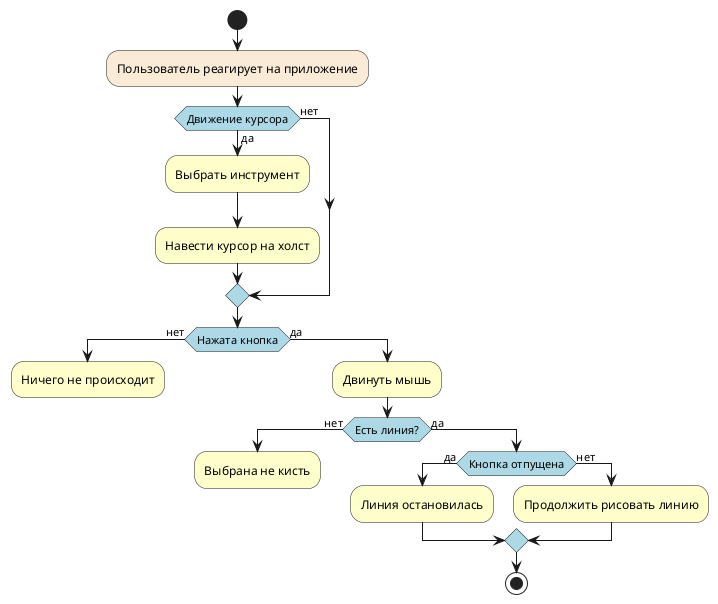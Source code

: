 @startuml
skinparam activity {
    DiamondBackgroundColor LightBlue
}
start
#AntiqueWhite:Пользователь реагирует на приложение;
if (Движение курсора) then (да)
#Business:Выбрать инструмент;
#Business:Навести курсор на холст;
else (нет)
endif
    if (Нажата кнопка) then (нет)
    #Business:Ничего не происходит;
    kill
    else (да)
    #Business:Двинуть мышь;
        if (Есть линия?) then (нет)
        #Business:Выбрана не кисть;
        kill

        else (да)

        if (Кнопка отпущена) then (да)
        #Business:Линия остановилась;
        else (нет)
        #Business:Продолжить рисовать линию;

endif
stop
@enduml
